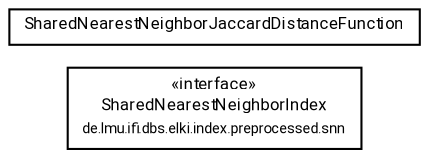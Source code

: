 #!/usr/local/bin/dot
#
# Class diagram 
# Generated by UMLGraph version R5_7_2-60-g0e99a6 (http://www.spinellis.gr/umlgraph/)
#

digraph G {
	graph [fontnames="svg"]
	edge [fontname="Roboto",fontsize=7,labelfontname="Roboto",labelfontsize=7,color="black"];
	node [fontname="Roboto",fontcolor="black",fontsize=8,shape=plaintext,margin=0,width=0,height=0];
	nodesep=0.15;
	ranksep=0.25;
	rankdir=LR;
	// de.lmu.ifi.dbs.elki.index.preprocessed.snn.SharedNearestNeighborIndex<O>
	c9280317 [label=<<table title="de.lmu.ifi.dbs.elki.index.preprocessed.snn.SharedNearestNeighborIndex" border="0" cellborder="1" cellspacing="0" cellpadding="2" href="../../index/preprocessed/snn/SharedNearestNeighborIndex.html" target="_parent">
		<tr><td><table border="0" cellspacing="0" cellpadding="1">
		<tr><td align="center" balign="center"> &#171;interface&#187; </td></tr>
		<tr><td align="center" balign="center"> <font face="Roboto">SharedNearestNeighborIndex</font> </td></tr>
		<tr><td align="center" balign="center"> <font face="Roboto" point-size="7.0">de.lmu.ifi.dbs.elki.index.preprocessed.snn</font> </td></tr>
		</table></td></tr>
		</table>>, URL="../../index/preprocessed/snn/SharedNearestNeighborIndex.html"];
	// de.lmu.ifi.dbs.elki.distance.distancefunction.SharedNearestNeighborJaccardDistanceFunction<O>
	c9280323 [label=<<table title="de.lmu.ifi.dbs.elki.distance.distancefunction.SharedNearestNeighborJaccardDistanceFunction" border="0" cellborder="1" cellspacing="0" cellpadding="2" href="SharedNearestNeighborJaccardDistanceFunction.html" target="_parent">
		<tr><td><table border="0" cellspacing="0" cellpadding="1">
		<tr><td align="center" balign="center"> <font face="Roboto">SharedNearestNeighborJaccardDistanceFunction</font> </td></tr>
		</table></td></tr>
		</table>>, URL="SharedNearestNeighborJaccardDistanceFunction.html"];
}


